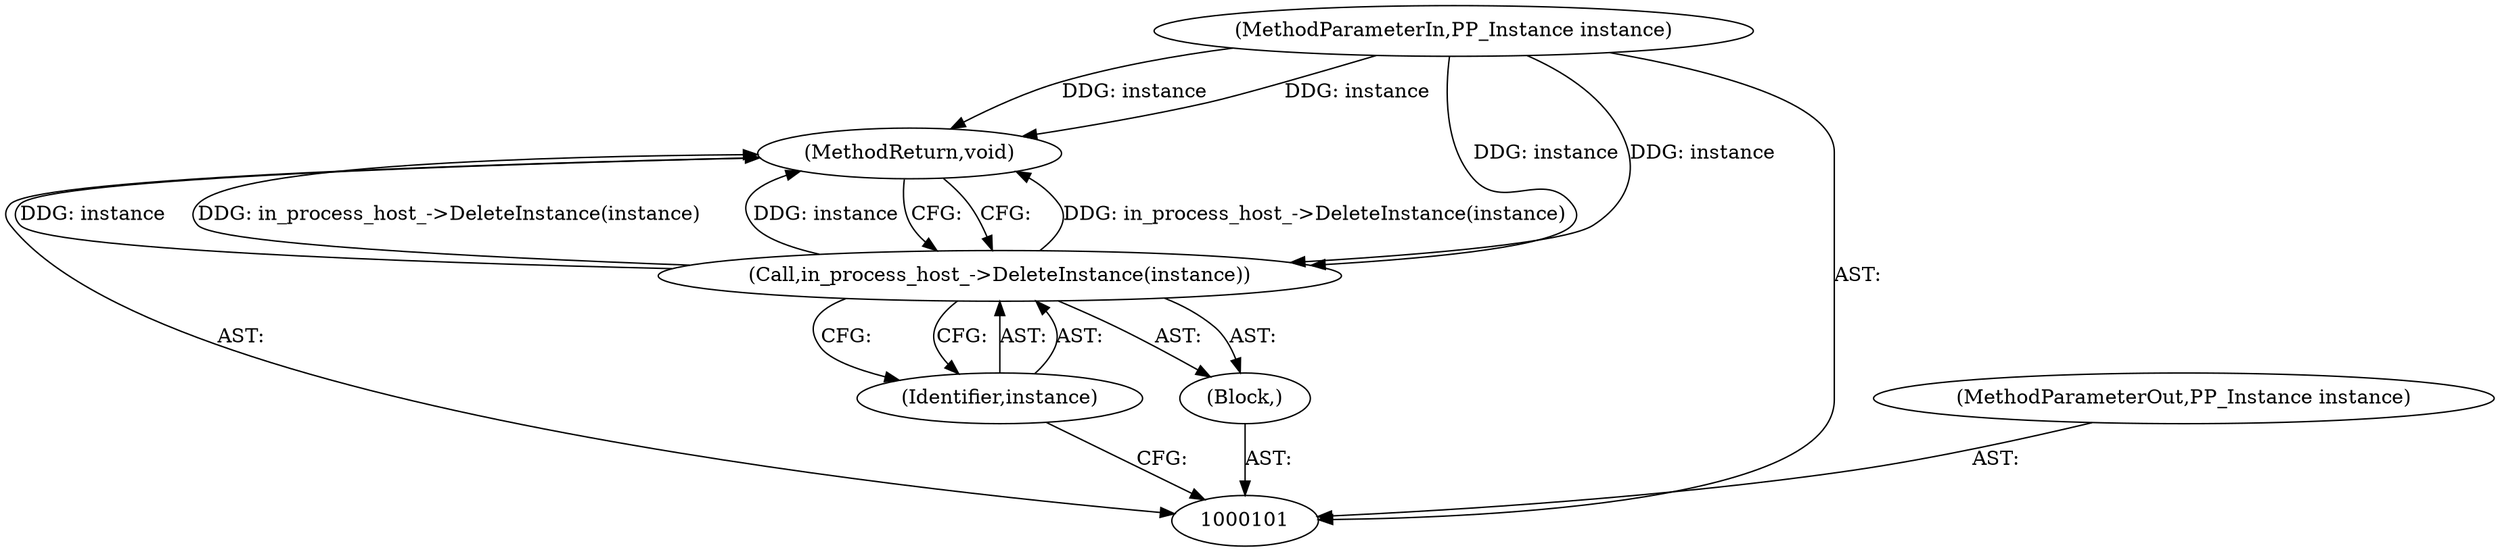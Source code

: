 digraph "0_Chrome_66b99f3fe60dce77f079cc9c07164f6a34dbea37_2" {
"1000106" [label="(MethodReturn,void)"];
"1000103" [label="(Block,)"];
"1000102" [label="(MethodParameterIn,PP_Instance instance)"];
"1000114" [label="(MethodParameterOut,PP_Instance instance)"];
"1000104" [label="(Call,in_process_host_->DeleteInstance(instance))"];
"1000105" [label="(Identifier,instance)"];
"1000106" -> "1000101"  [label="AST: "];
"1000106" -> "1000104"  [label="CFG: "];
"1000104" -> "1000106"  [label="DDG: in_process_host_->DeleteInstance(instance)"];
"1000104" -> "1000106"  [label="DDG: instance"];
"1000102" -> "1000106"  [label="DDG: instance"];
"1000103" -> "1000101"  [label="AST: "];
"1000104" -> "1000103"  [label="AST: "];
"1000102" -> "1000101"  [label="AST: "];
"1000102" -> "1000106"  [label="DDG: instance"];
"1000102" -> "1000104"  [label="DDG: instance"];
"1000114" -> "1000101"  [label="AST: "];
"1000104" -> "1000103"  [label="AST: "];
"1000104" -> "1000105"  [label="CFG: "];
"1000105" -> "1000104"  [label="AST: "];
"1000106" -> "1000104"  [label="CFG: "];
"1000104" -> "1000106"  [label="DDG: in_process_host_->DeleteInstance(instance)"];
"1000104" -> "1000106"  [label="DDG: instance"];
"1000102" -> "1000104"  [label="DDG: instance"];
"1000105" -> "1000104"  [label="AST: "];
"1000105" -> "1000101"  [label="CFG: "];
"1000104" -> "1000105"  [label="CFG: "];
}
